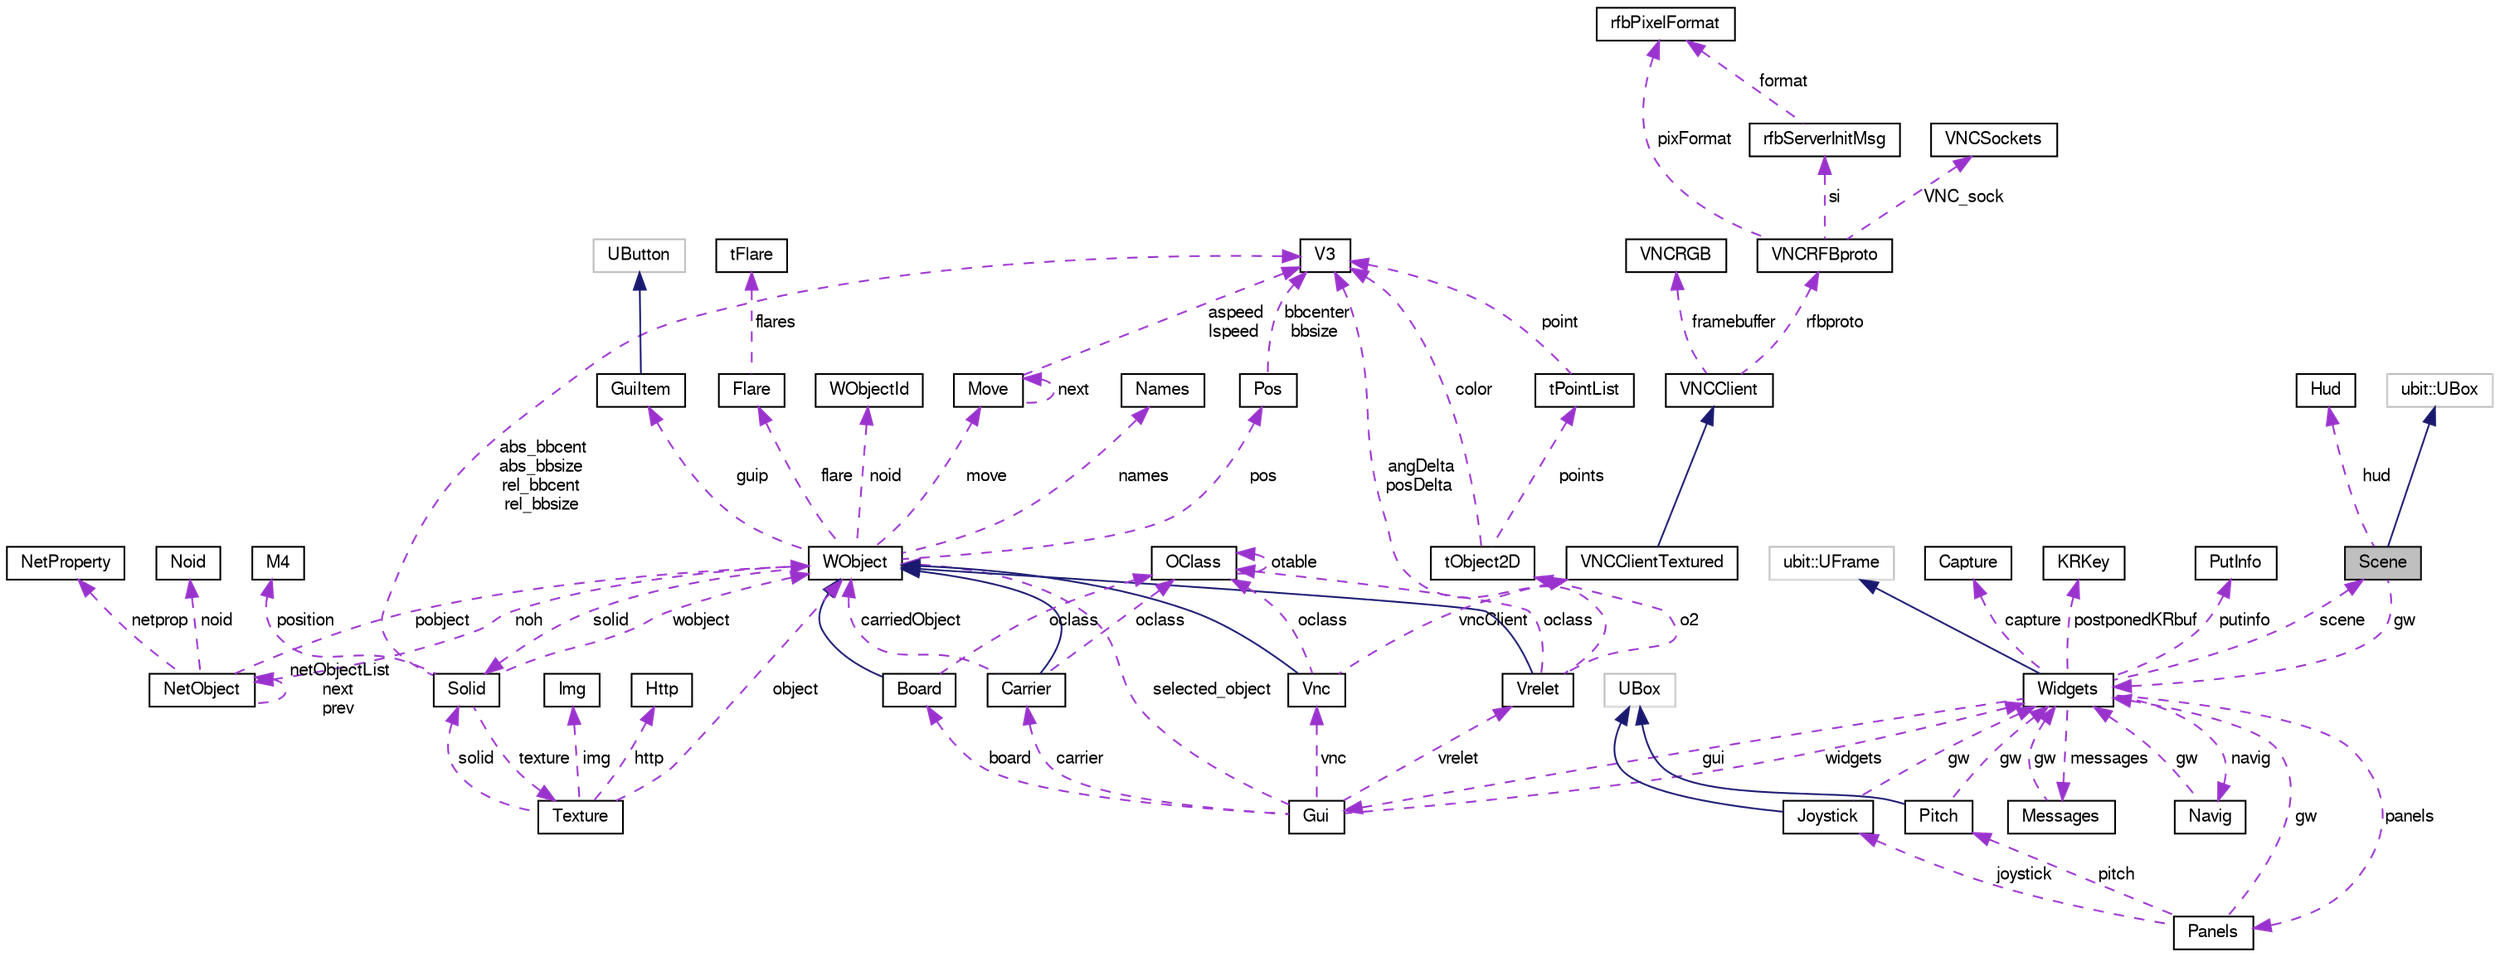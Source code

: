 digraph "Scene"
{
 // LATEX_PDF_SIZE
  bgcolor="transparent";
  edge [fontname="FreeSans",fontsize="10",labelfontname="FreeSans",labelfontsize="10"];
  node [fontname="FreeSans",fontsize="10",shape=record];
  Node1 [label="Scene",height=0.2,width=0.4,color="black", fillcolor="grey75", style="filled", fontcolor="black",tooltip=" "];
  Node2 -> Node1 [dir="back",color="midnightblue",fontsize="10",style="solid",fontname="FreeSans"];
  Node2 [label="ubit::UBox",height=0.2,width=0.4,color="grey75",tooltip=" "];
  Node3 -> Node1 [dir="back",color="darkorchid3",fontsize="10",style="dashed",label=" hud" ,fontname="FreeSans"];
  Node3 [label="Hud",height=0.2,width=0.4,color="black",URL="$a02232.html",tooltip="Hud class."];
  Node4 -> Node1 [dir="back",color="darkorchid3",fontsize="10",style="dashed",label=" gw" ,fontname="FreeSans"];
  Node4 [label="Widgets",height=0.2,width=0.4,color="black",URL="$a01584.html",tooltip="Widgets class."];
  Node5 -> Node4 [dir="back",color="midnightblue",fontsize="10",style="solid",fontname="FreeSans"];
  Node5 [label="ubit::UFrame",height=0.2,width=0.4,color="grey75",tooltip=" "];
  Node6 -> Node4 [dir="back",color="darkorchid3",fontsize="10",style="dashed",label=" messages" ,fontname="FreeSans"];
  Node6 [label="Messages",height=0.2,width=0.4,color="black",URL="$a01540.html",tooltip=" "];
  Node4 -> Node6 [dir="back",color="darkorchid3",fontsize="10",style="dashed",label=" gw" ,fontname="FreeSans"];
  Node7 -> Node4 [dir="back",color="darkorchid3",fontsize="10",style="dashed",label=" capture" ,fontname="FreeSans"];
  Node7 [label="Capture",height=0.2,width=0.4,color="black",URL="$a01524.html",tooltip=" "];
  Node8 -> Node4 [dir="back",color="darkorchid3",fontsize="10",style="dashed",label=" postponedKRbuf" ,fontname="FreeSans"];
  Node8 [label="KRKey",height=0.2,width=0.4,color="black",URL="$a01580.html",tooltip="KR structure for postponing Key Releases when AutoRepeat is ON."];
  Node1 -> Node4 [dir="back",color="darkorchid3",fontsize="10",style="dashed",label=" scene" ,fontname="FreeSans"];
  Node9 -> Node4 [dir="back",color="darkorchid3",fontsize="10",style="dashed",label=" gui" ,fontname="FreeSans"];
  Node9 [label="Gui",height=0.2,width=0.4,color="black",URL="$a01532.html",tooltip="Gui Class."];
  Node10 -> Node9 [dir="back",color="darkorchid3",fontsize="10",style="dashed",label=" board" ,fontname="FreeSans"];
  Node10 [label="Board",height=0.2,width=0.4,color="black",URL="$a01624.html",tooltip="Board class."];
  Node11 -> Node10 [dir="back",color="midnightblue",fontsize="10",style="solid",fontname="FreeSans"];
  Node11 [label="WObject",height=0.2,width=0.4,color="black",URL="$a02108.html",tooltip="WObject Class."];
  Node12 -> Node11 [dir="back",color="darkorchid3",fontsize="10",style="dashed",label=" move" ,fontname="FreeSans"];
  Node12 [label="Move",height=0.2,width=0.4,color="black",URL="$a02104.html",tooltip="Move struct."];
  Node12 -> Node12 [dir="back",color="darkorchid3",fontsize="10",style="dashed",label=" next" ,fontname="FreeSans"];
  Node13 -> Node12 [dir="back",color="darkorchid3",fontsize="10",style="dashed",label=" aspeed\nlspeed" ,fontname="FreeSans"];
  Node13 [label="V3",height=0.2,width=0.4,color="black",URL="$a01436.html",tooltip=" "];
  Node14 -> Node11 [dir="back",color="darkorchid3",fontsize="10",style="dashed",label=" names" ,fontname="FreeSans"];
  Node14 [label="Names",height=0.2,width=0.4,color="black",URL="$a02096.html",tooltip="Names struct."];
  Node15 -> Node11 [dir="back",color="darkorchid3",fontsize="10",style="dashed",label=" noid" ,fontname="FreeSans"];
  Node15 [label="WObjectId",height=0.2,width=0.4,color="black",URL="$a02092.html",tooltip="WObjectId Class."];
  Node16 -> Node11 [dir="back",color="darkorchid3",fontsize="10",style="dashed",label=" noh" ,fontname="FreeSans"];
  Node16 [label="NetObject",height=0.2,width=0.4,color="black",URL="$a02116.html",tooltip="NetObject class."];
  Node16 -> Node16 [dir="back",color="darkorchid3",fontsize="10",style="dashed",label=" netObjectList\nnext\nprev" ,fontname="FreeSans"];
  Node17 -> Node16 [dir="back",color="darkorchid3",fontsize="10",style="dashed",label=" netprop" ,fontname="FreeSans"];
  Node17 [label="NetProperty",height=0.2,width=0.4,color="black",URL="$a02120.html",tooltip="NetProperty class."];
  Node18 -> Node16 [dir="back",color="darkorchid3",fontsize="10",style="dashed",label=" noid" ,fontname="FreeSans"];
  Node18 [label="Noid",height=0.2,width=0.4,color="black",URL="$a02124.html",tooltip="Noid class."];
  Node11 -> Node16 [dir="back",color="darkorchid3",fontsize="10",style="dashed",label=" pobject" ,fontname="FreeSans"];
  Node19 -> Node11 [dir="back",color="darkorchid3",fontsize="10",style="dashed",label=" solid" ,fontname="FreeSans"];
  Node19 [label="Solid",height=0.2,width=0.4,color="black",URL="$a02252.html",tooltip="Solid class."];
  Node20 -> Node19 [dir="back",color="darkorchid3",fontsize="10",style="dashed",label=" texture" ,fontname="FreeSans"];
  Node20 [label="Texture",height=0.2,width=0.4,color="black",URL="$a02332.html",tooltip="Texture class describes a texture entry in the memory cache."];
  Node21 -> Node20 [dir="back",color="darkorchid3",fontsize="10",style="dashed",label=" http" ,fontname="FreeSans"];
  Node21 [label="Http",height=0.2,width=0.4,color="black",URL="$a01424.html",tooltip="Http Class I/O methods."];
  Node19 -> Node20 [dir="back",color="darkorchid3",fontsize="10",style="dashed",label=" solid" ,fontname="FreeSans"];
  Node11 -> Node20 [dir="back",color="darkorchid3",fontsize="10",style="dashed",label=" object" ,fontname="FreeSans"];
  Node22 -> Node20 [dir="back",color="darkorchid3",fontsize="10",style="dashed",label=" img" ,fontname="FreeSans"];
  Node22 [label="Img",height=0.2,width=0.4,color="black",URL="$a02316.html",tooltip="Img class."];
  Node23 -> Node19 [dir="back",color="darkorchid3",fontsize="10",style="dashed",label=" position" ,fontname="FreeSans"];
  Node23 [label="M4",height=0.2,width=0.4,color="black",URL="$a01428.html",tooltip=" "];
  Node13 -> Node19 [dir="back",color="darkorchid3",fontsize="10",style="dashed",label=" abs_bbcent\nabs_bbsize\nrel_bbcent\nrel_bbsize" ,fontname="FreeSans"];
  Node11 -> Node19 [dir="back",color="darkorchid3",fontsize="10",style="dashed",label=" wobject" ,fontname="FreeSans"];
  Node24 -> Node11 [dir="back",color="darkorchid3",fontsize="10",style="dashed",label=" guip" ,fontname="FreeSans"];
  Node24 [label="GuiItem",height=0.2,width=0.4,color="black",URL="$a01572.html",tooltip="GuiItem Class."];
  Node25 -> Node24 [dir="back",color="midnightblue",fontsize="10",style="solid",fontname="FreeSans"];
  Node25 [label="UButton",height=0.2,width=0.4,color="grey75",tooltip=" "];
  Node26 -> Node11 [dir="back",color="darkorchid3",fontsize="10",style="dashed",label=" flare" ,fontname="FreeSans"];
  Node26 [label="Flare",height=0.2,width=0.4,color="black",URL="$a02224.html",tooltip="Flare class."];
  Node27 -> Node26 [dir="back",color="darkorchid3",fontsize="10",style="dashed",label=" flares" ,fontname="FreeSans"];
  Node27 [label="tFlare",height=0.2,width=0.4,color="black",URL="$a02220.html",tooltip=" "];
  Node28 -> Node11 [dir="back",color="darkorchid3",fontsize="10",style="dashed",label=" pos" ,fontname="FreeSans"];
  Node28 [label="Pos",height=0.2,width=0.4,color="black",URL="$a02100.html",tooltip="Pos struct."];
  Node13 -> Node28 [dir="back",color="darkorchid3",fontsize="10",style="dashed",label=" bbcenter\nbbsize" ,fontname="FreeSans"];
  Node29 -> Node10 [dir="back",color="darkorchid3",fontsize="10",style="dashed",label=" oclass" ,fontname="FreeSans"];
  Node29 [label="OClass",height=0.2,width=0.4,color="black",URL="$a01892.html",tooltip="OClass Class."];
  Node29 -> Node29 [dir="back",color="darkorchid3",fontsize="10",style="dashed",label=" otable" ,fontname="FreeSans"];
  Node30 -> Node9 [dir="back",color="darkorchid3",fontsize="10",style="dashed",label=" vnc" ,fontname="FreeSans"];
  Node30 [label="Vnc",height=0.2,width=0.4,color="black",URL="$a02040.html",tooltip="Vnc class."];
  Node11 -> Node30 [dir="back",color="midnightblue",fontsize="10",style="solid",fontname="FreeSans"];
  Node31 -> Node30 [dir="back",color="darkorchid3",fontsize="10",style="dashed",label=" vncClient" ,fontname="FreeSans"];
  Node31 [label="VNCClientTextured",height=0.2,width=0.4,color="black",URL="$a02792.html",tooltip="class VNCClientTextured inherits everything from VNCClient the framebuffer allocated is bigger than t..."];
  Node32 -> Node31 [dir="back",color="midnightblue",fontsize="10",style="solid",fontname="FreeSans"];
  Node32 [label="VNCClient",height=0.2,width=0.4,color="black",URL="$a02788.html",tooltip="class VNCClient object will be used in VReng:"];
  Node33 -> Node32 [dir="back",color="darkorchid3",fontsize="10",style="dashed",label=" framebuffer" ,fontname="FreeSans"];
  Node33 [label="VNCRGB",height=0.2,width=0.4,color="black",URL="$a02784.html",tooltip="class VNCRGB this is what our framebuffer is made of 24 bits per pixel 8bits for Red,..."];
  Node34 -> Node32 [dir="back",color="darkorchid3",fontsize="10",style="dashed",label=" rfbproto" ,fontname="FreeSans"];
  Node34 [label="VNCRFBproto",height=0.2,width=0.4,color="black",URL="$a02880.html",tooltip=" "];
  Node35 -> Node34 [dir="back",color="darkorchid3",fontsize="10",style="dashed",label=" si" ,fontname="FreeSans"];
  Node35 [label="rfbServerInitMsg",height=0.2,width=0.4,color="black",URL="$a02808.html",tooltip=" "];
  Node36 -> Node35 [dir="back",color="darkorchid3",fontsize="10",style="dashed",label=" format" ,fontname="FreeSans"];
  Node36 [label="rfbPixelFormat",height=0.2,width=0.4,color="black",URL="$a02800.html",tooltip=" "];
  Node37 -> Node34 [dir="back",color="darkorchid3",fontsize="10",style="dashed",label=" VNC_sock" ,fontname="FreeSans"];
  Node37 [label="VNCSockets",height=0.2,width=0.4,color="black",URL="$a02884.html",tooltip="VNCSocket class."];
  Node36 -> Node34 [dir="back",color="darkorchid3",fontsize="10",style="dashed",label=" pixFormat" ,fontname="FreeSans"];
  Node29 -> Node30 [dir="back",color="darkorchid3",fontsize="10",style="dashed",label=" oclass" ,fontname="FreeSans"];
  Node38 -> Node9 [dir="back",color="darkorchid3",fontsize="10",style="dashed",label=" carrier" ,fontname="FreeSans"];
  Node38 [label="Carrier",height=0.2,width=0.4,color="black",URL="$a01648.html",tooltip="Carrier class."];
  Node11 -> Node38 [dir="back",color="midnightblue",fontsize="10",style="solid",fontname="FreeSans"];
  Node29 -> Node38 [dir="back",color="darkorchid3",fontsize="10",style="dashed",label=" oclass" ,fontname="FreeSans"];
  Node11 -> Node38 [dir="back",color="darkorchid3",fontsize="10",style="dashed",label=" carriedObject" ,fontname="FreeSans"];
  Node4 -> Node9 [dir="back",color="darkorchid3",fontsize="10",style="dashed",label=" widgets" ,fontname="FreeSans"];
  Node39 -> Node9 [dir="back",color="darkorchid3",fontsize="10",style="dashed",label=" vrelet" ,fontname="FreeSans"];
  Node39 [label="Vrelet",height=0.2,width=0.4,color="black",URL="$a02052.html",tooltip="Vrelet class."];
  Node11 -> Node39 [dir="back",color="midnightblue",fontsize="10",style="solid",fontname="FreeSans"];
  Node40 -> Node39 [dir="back",color="darkorchid3",fontsize="10",style="dashed",label=" o2" ,fontname="FreeSans"];
  Node40 [label="tObject2D",height=0.2,width=0.4,color="black",URL="$a02048.html",tooltip="2D objects"];
  Node41 -> Node40 [dir="back",color="darkorchid3",fontsize="10",style="dashed",label=" points" ,fontname="FreeSans"];
  Node41 [label="tPointList",height=0.2,width=0.4,color="black",URL="$a02044.html",tooltip="List of 3D points."];
  Node13 -> Node41 [dir="back",color="darkorchid3",fontsize="10",style="dashed",label=" point" ,fontname="FreeSans"];
  Node13 -> Node40 [dir="back",color="darkorchid3",fontsize="10",style="dashed",label=" color" ,fontname="FreeSans"];
  Node29 -> Node39 [dir="back",color="darkorchid3",fontsize="10",style="dashed",label=" oclass" ,fontname="FreeSans"];
  Node13 -> Node39 [dir="back",color="darkorchid3",fontsize="10",style="dashed",label=" angDelta\nposDelta" ,fontname="FreeSans"];
  Node11 -> Node9 [dir="back",color="darkorchid3",fontsize="10",style="dashed",label=" selected_object" ,fontname="FreeSans"];
  Node42 -> Node4 [dir="back",color="darkorchid3",fontsize="10",style="dashed",label=" navig" ,fontname="FreeSans"];
  Node42 [label="Navig",height=0.2,width=0.4,color="black",URL="$a01552.html",tooltip="Navig class."];
  Node4 -> Node42 [dir="back",color="darkorchid3",fontsize="10",style="dashed",label=" gw" ,fontname="FreeSans"];
  Node43 -> Node4 [dir="back",color="darkorchid3",fontsize="10",style="dashed",label=" putinfo" ,fontname="FreeSans"];
  Node43 [label="PutInfo",height=0.2,width=0.4,color="black",URL="$a01544.html",tooltip="PutInfo class."];
  Node44 -> Node4 [dir="back",color="darkorchid3",fontsize="10",style="dashed",label=" panels" ,fontname="FreeSans"];
  Node44 [label="Panels",height=0.2,width=0.4,color="black",URL="$a01560.html",tooltip="Panels class."];
  Node45 -> Node44 [dir="back",color="darkorchid3",fontsize="10",style="dashed",label=" joystick" ,fontname="FreeSans"];
  Node45 [label="Joystick",height=0.2,width=0.4,color="black",URL="$a01536.html",tooltip="GUI Joystick."];
  Node46 -> Node45 [dir="back",color="midnightblue",fontsize="10",style="solid",fontname="FreeSans"];
  Node46 [label="UBox",height=0.2,width=0.4,color="grey75",tooltip=" "];
  Node4 -> Node45 [dir="back",color="darkorchid3",fontsize="10",style="dashed",label=" gw" ,fontname="FreeSans"];
  Node47 -> Node44 [dir="back",color="darkorchid3",fontsize="10",style="dashed",label=" pitch" ,fontname="FreeSans"];
  Node47 [label="Pitch",height=0.2,width=0.4,color="black",URL="$a01564.html",tooltip="Pitch class."];
  Node46 -> Node47 [dir="back",color="midnightblue",fontsize="10",style="solid",fontname="FreeSans"];
  Node4 -> Node47 [dir="back",color="darkorchid3",fontsize="10",style="dashed",label=" gw" ,fontname="FreeSans"];
  Node4 -> Node44 [dir="back",color="darkorchid3",fontsize="10",style="dashed",label=" gw" ,fontname="FreeSans"];
}
